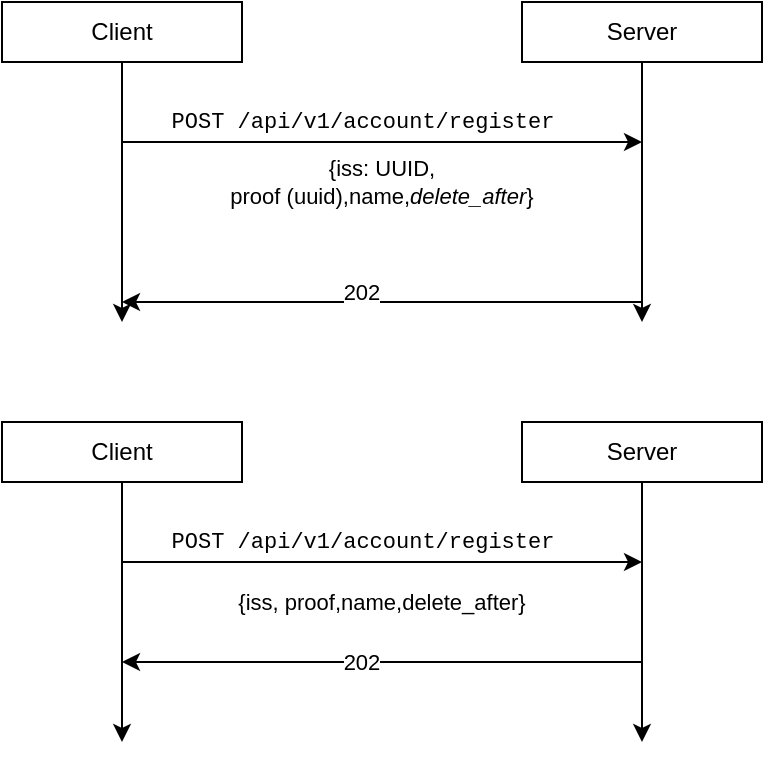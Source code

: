 <mxfile version="15.7.3" type="device"><diagram name="Page-1" id="74e2e168-ea6b-b213-b513-2b3c1d86103e"><mxGraphModel dx="525" dy="417" grid="1" gridSize="10" guides="1" tooltips="1" connect="1" arrows="1" fold="1" page="1" pageScale="1" pageWidth="1100" pageHeight="850" background="none" math="0" shadow="0"><root><mxCell id="0"/><mxCell id="1" parent="0"/><mxCell id="oZk9bN7IXl0iZVRlbQDV-4" style="edgeStyle=orthogonalEdgeStyle;rounded=0;orthogonalLoop=1;jettySize=auto;html=1;" edge="1" parent="1" source="oZk9bN7IXl0iZVRlbQDV-2"><mxGeometry relative="1" as="geometry"><mxPoint x="200" y="190" as="targetPoint"/></mxGeometry></mxCell><mxCell id="oZk9bN7IXl0iZVRlbQDV-2" value="Client" style="rounded=0;whiteSpace=wrap;html=1;" vertex="1" parent="1"><mxGeometry x="140" y="30" width="120" height="30" as="geometry"/></mxCell><mxCell id="oZk9bN7IXl0iZVRlbQDV-13" style="edgeStyle=orthogonalEdgeStyle;rounded=0;orthogonalLoop=1;jettySize=auto;html=1;fontSize=11;fontColor=#000000;" edge="1" parent="1" source="oZk9bN7IXl0iZVRlbQDV-3"><mxGeometry relative="1" as="geometry"><mxPoint x="460" y="190" as="targetPoint"/></mxGeometry></mxCell><mxCell id="oZk9bN7IXl0iZVRlbQDV-3" value="Server" style="rounded=0;whiteSpace=wrap;html=1;" vertex="1" parent="1"><mxGeometry x="400" y="30" width="120" height="30" as="geometry"/></mxCell><mxCell id="oZk9bN7IXl0iZVRlbQDV-8" value="" style="endArrow=classic;html=1;rounded=0;" edge="1" parent="1"><mxGeometry width="50" height="50" relative="1" as="geometry"><mxPoint x="200" y="100" as="sourcePoint"/><mxPoint x="460" y="100" as="targetPoint"/></mxGeometry></mxCell><mxCell id="oZk9bN7IXl0iZVRlbQDV-9" value="&lt;div style=&quot;font-family: &amp;#34;fira code&amp;#34; , &amp;#34;consolas&amp;#34; , &amp;#34;courier new&amp;#34; , monospace , &amp;#34;consolas&amp;#34; , &amp;#34;courier new&amp;#34; , monospace ; line-height: 19px&quot;&gt;&lt;font style=&quot;font-size: 11px ; background-color: rgb(255 , 255 , 255)&quot;&gt;POST /api/v1/account/register&lt;/font&gt;&lt;/div&gt;" style="text;html=1;align=center;verticalAlign=middle;resizable=0;points=[];autosize=1;strokeColor=none;fillColor=none;" vertex="1" parent="1"><mxGeometry x="215" y="75" width="210" height="30" as="geometry"/></mxCell><mxCell id="oZk9bN7IXl0iZVRlbQDV-10" value="{iss: UUID,&lt;br&gt;proof (uuid),name,&lt;i&gt;delete_after&lt;/i&gt;}" style="text;html=1;strokeColor=none;fillColor=none;align=center;verticalAlign=middle;whiteSpace=wrap;rounded=0;labelBackgroundColor=#FFFFFF;fontSize=11;fontColor=#000000;" vertex="1" parent="1"><mxGeometry x="240" y="105" width="180" height="30" as="geometry"/></mxCell><mxCell id="oZk9bN7IXl0iZVRlbQDV-11" value="" style="endArrow=classic;html=1;rounded=0;fontSize=11;fontColor=#000000;" edge="1" parent="1"><mxGeometry width="50" height="50" relative="1" as="geometry"><mxPoint x="460" y="180" as="sourcePoint"/><mxPoint x="200" y="180" as="targetPoint"/></mxGeometry></mxCell><mxCell id="oZk9bN7IXl0iZVRlbQDV-12" value="202" style="text;html=1;strokeColor=none;fillColor=none;align=center;verticalAlign=middle;whiteSpace=wrap;rounded=0;labelBackgroundColor=#FFFFFF;fontSize=11;fontColor=#000000;" vertex="1" parent="1"><mxGeometry x="290" y="160" width="60" height="30" as="geometry"/></mxCell><mxCell id="oZk9bN7IXl0iZVRlbQDV-14" style="edgeStyle=orthogonalEdgeStyle;rounded=0;orthogonalLoop=1;jettySize=auto;html=1;" edge="1" parent="1" source="oZk9bN7IXl0iZVRlbQDV-15"><mxGeometry relative="1" as="geometry"><mxPoint x="200" y="400" as="targetPoint"/></mxGeometry></mxCell><mxCell id="oZk9bN7IXl0iZVRlbQDV-15" value="Client" style="rounded=0;whiteSpace=wrap;html=1;" vertex="1" parent="1"><mxGeometry x="140" y="240" width="120" height="30" as="geometry"/></mxCell><mxCell id="oZk9bN7IXl0iZVRlbQDV-16" style="edgeStyle=orthogonalEdgeStyle;rounded=0;orthogonalLoop=1;jettySize=auto;html=1;fontSize=11;fontColor=#000000;" edge="1" parent="1" source="oZk9bN7IXl0iZVRlbQDV-17"><mxGeometry relative="1" as="geometry"><mxPoint x="460" y="400" as="targetPoint"/></mxGeometry></mxCell><mxCell id="oZk9bN7IXl0iZVRlbQDV-17" value="Server" style="rounded=0;whiteSpace=wrap;html=1;" vertex="1" parent="1"><mxGeometry x="400" y="240" width="120" height="30" as="geometry"/></mxCell><mxCell id="oZk9bN7IXl0iZVRlbQDV-18" value="" style="endArrow=classic;html=1;rounded=0;" edge="1" parent="1"><mxGeometry width="50" height="50" relative="1" as="geometry"><mxPoint x="200" y="310" as="sourcePoint"/><mxPoint x="460" y="310" as="targetPoint"/></mxGeometry></mxCell><mxCell id="oZk9bN7IXl0iZVRlbQDV-19" value="&lt;div style=&quot;font-family: &amp;#34;fira code&amp;#34; , &amp;#34;consolas&amp;#34; , &amp;#34;courier new&amp;#34; , monospace , &amp;#34;consolas&amp;#34; , &amp;#34;courier new&amp;#34; , monospace ; line-height: 19px&quot;&gt;&lt;font style=&quot;font-size: 11px ; background-color: rgb(255 , 255 , 255)&quot;&gt;POST /api/v1/account/register&lt;/font&gt;&lt;/div&gt;" style="text;html=1;align=center;verticalAlign=middle;resizable=0;points=[];autosize=1;strokeColor=none;fillColor=none;" vertex="1" parent="1"><mxGeometry x="215" y="285" width="210" height="30" as="geometry"/></mxCell><mxCell id="oZk9bN7IXl0iZVRlbQDV-20" value="{iss, proof,name,delete_after}" style="text;html=1;strokeColor=none;fillColor=none;align=center;verticalAlign=middle;whiteSpace=wrap;rounded=0;labelBackgroundColor=#FFFFFF;fontSize=11;fontColor=#000000;" vertex="1" parent="1"><mxGeometry x="240" y="315" width="180" height="30" as="geometry"/></mxCell><mxCell id="oZk9bN7IXl0iZVRlbQDV-21" value="" style="endArrow=classic;html=1;rounded=0;fontSize=11;fontColor=#000000;" edge="1" parent="1"><mxGeometry width="50" height="50" relative="1" as="geometry"><mxPoint x="460" y="360" as="sourcePoint"/><mxPoint x="200" y="360" as="targetPoint"/></mxGeometry></mxCell><mxCell id="oZk9bN7IXl0iZVRlbQDV-22" value="202" style="text;html=1;strokeColor=none;fillColor=none;align=center;verticalAlign=middle;whiteSpace=wrap;rounded=0;labelBackgroundColor=#FFFFFF;fontSize=11;fontColor=#000000;" vertex="1" parent="1"><mxGeometry x="290" y="345" width="60" height="30" as="geometry"/></mxCell><mxCell id="oZk9bN7IXl0iZVRlbQDV-25" value="202" style="text;html=1;strokeColor=none;fillColor=none;align=center;verticalAlign=middle;whiteSpace=wrap;rounded=0;labelBackgroundColor=#FFFFFF;fontSize=11;fontColor=#000000;" vertex="1" parent="1"><mxGeometry x="290" y="160" width="60" height="30" as="geometry"/></mxCell></root></mxGraphModel></diagram></mxfile>